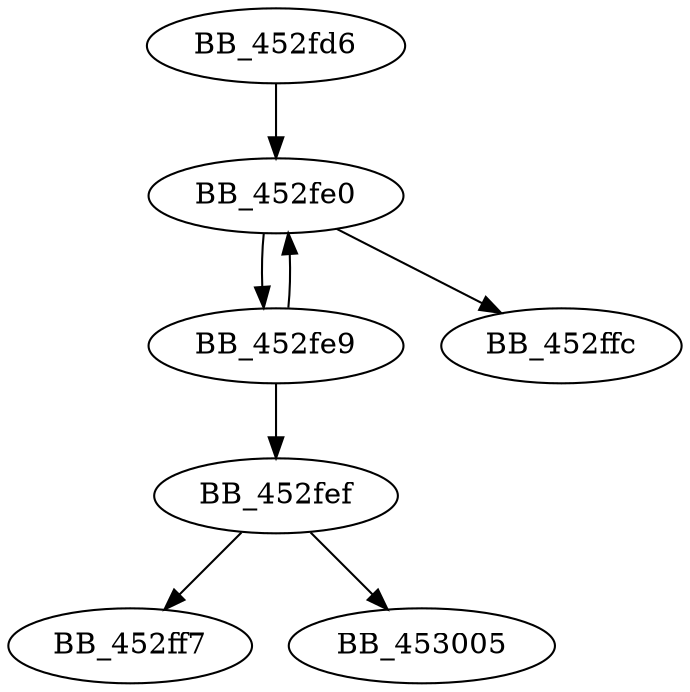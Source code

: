 DiGraph sub_452FD6{
BB_452fd6->BB_452fe0
BB_452fe0->BB_452fe9
BB_452fe0->BB_452ffc
BB_452fe9->BB_452fe0
BB_452fe9->BB_452fef
BB_452fef->BB_452ff7
BB_452fef->BB_453005
}
